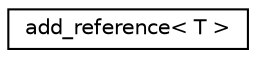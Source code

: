 digraph "Graphical Class Hierarchy"
{
  edge [fontname="Helvetica",fontsize="10",labelfontname="Helvetica",labelfontsize="10"];
  node [fontname="Helvetica",fontsize="10",shape=record];
  rankdir="LR";
  Node1 [label="add_reference\< T \>",height=0.2,width=0.4,color="black", fillcolor="white", style="filled",URL="$structadd__reference.html"];
}
